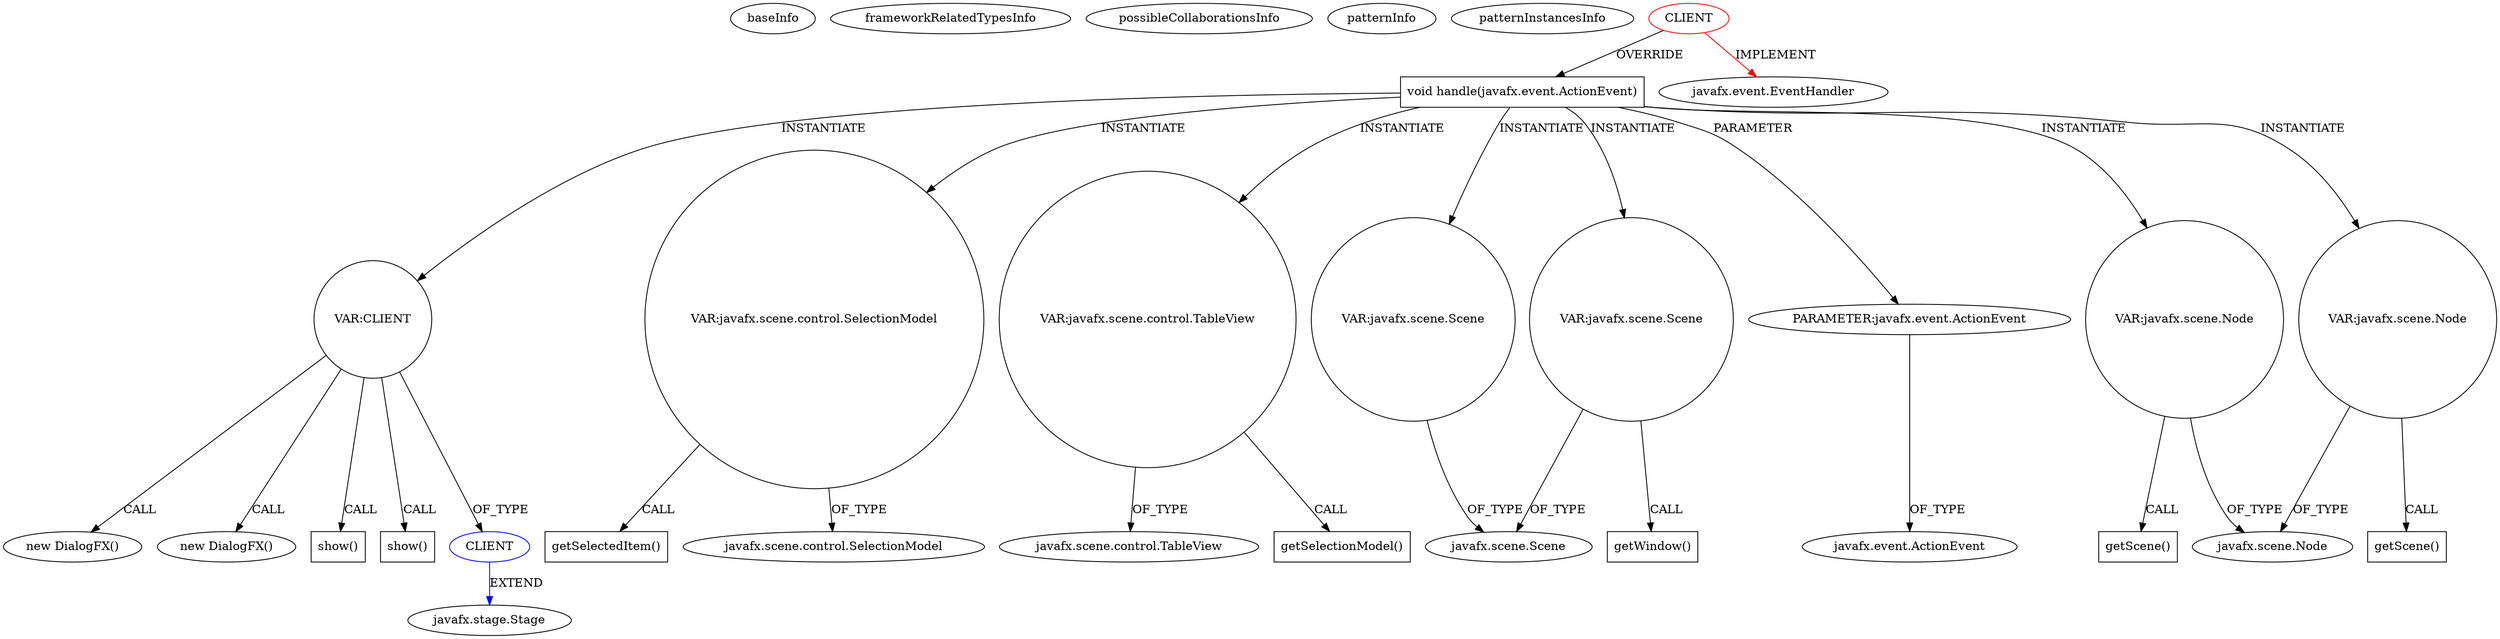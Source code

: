 digraph {
baseInfo[graphId=3401,category="pattern",isAnonymous=false,possibleRelation=true]
frameworkRelatedTypesInfo[0="javafx.event.EventHandler"]
possibleCollaborationsInfo[0="3401~INSTANTIATION-OVERRIDING_METHOD_DECLARATION-~javafx.event.EventHandler ~javafx.stage.Stage ~false~false"]
patternInfo[frequency=2.0,patternRootClient=0]
patternInstancesInfo[0="c1um5y-ShotPatterns~/c1um5y-ShotPatterns/ShotPatterns-master/src/org/shotpatterns/ui/ShotPatternsFX.java~DeleteButtonHandler~2234",1="c1um5y-ShotPatterns~/c1um5y-ShotPatterns/ShotPatterns-master/src/org/shotpatterns/ui/ShotPatternsFX.java~SearchSimilarMoviesButtonHandler~2233"]
11[label="new DialogFX()",vertexType="CONSTRUCTOR_CALL",isFrameworkType=false]
12[label="VAR:CLIENT",vertexType="VARIABLE_EXPRESION",isFrameworkType=false,shape=circle]
2[label="void handle(javafx.event.ActionEvent)",vertexType="OVERRIDING_METHOD_DECLARATION",isFrameworkType=false,shape=box]
0[label="CLIENT",vertexType="ROOT_CLIENT_CLASS_DECLARATION",isFrameworkType=false,color=red]
31[label="new DialogFX()",vertexType="CONSTRUCTOR_CALL",isFrameworkType=false]
40[label="show()",vertexType="INSIDE_CALL",isFrameworkType=false,shape=box]
22[label="show()",vertexType="INSIDE_CALL",isFrameworkType=false,shape=box]
5[label="VAR:javafx.scene.control.SelectionModel",vertexType="VARIABLE_EXPRESION",isFrameworkType=false,shape=circle]
6[label="getSelectedItem()",vertexType="INSIDE_CALL",isFrameworkType=false,shape=box]
7[label="javafx.scene.control.SelectionModel",vertexType="FRAMEWORK_CLASS_TYPE",isFrameworkType=false]
1[label="javafx.event.EventHandler",vertexType="FRAMEWORK_INTERFACE_TYPE",isFrameworkType=false]
8[label="VAR:javafx.scene.control.TableView",vertexType="VARIABLE_EXPRESION",isFrameworkType=false,shape=circle]
10[label="javafx.scene.control.TableView",vertexType="FRAMEWORK_CLASS_TYPE",isFrameworkType=false]
54[label="VAR:javafx.scene.Scene",vertexType="VARIABLE_EXPRESION",isFrameworkType=false,shape=circle]
69[label="VAR:javafx.scene.Scene",vertexType="VARIABLE_EXPRESION",isFrameworkType=false,shape=circle]
3[label="PARAMETER:javafx.event.ActionEvent",vertexType="PARAMETER_DECLARATION",isFrameworkType=false]
4[label="javafx.event.ActionEvent",vertexType="FRAMEWORK_CLASS_TYPE",isFrameworkType=false]
70[label="getWindow()",vertexType="INSIDE_CALL",isFrameworkType=false,shape=box]
9[label="getSelectionModel()",vertexType="INSIDE_CALL",isFrameworkType=false,shape=box]
17[label="javafx.scene.Scene",vertexType="FRAMEWORK_CLASS_TYPE",isFrameworkType=false]
13[label="CLIENT",vertexType="REFERENCE_CLIENT_CLASS_DECLARATION",isFrameworkType=false,color=blue]
14[label="javafx.stage.Stage",vertexType="FRAMEWORK_CLASS_TYPE",isFrameworkType=false]
36[label="VAR:javafx.scene.Node",vertexType="VARIABLE_EXPRESION",isFrameworkType=false,shape=circle]
37[label="getScene()",vertexType="INSIDE_CALL",isFrameworkType=false,shape=box]
20[label="javafx.scene.Node",vertexType="FRAMEWORK_CLASS_TYPE",isFrameworkType=false]
18[label="VAR:javafx.scene.Node",vertexType="VARIABLE_EXPRESION",isFrameworkType=false,shape=circle]
19[label="getScene()",vertexType="INSIDE_CALL",isFrameworkType=false,shape=box]
2->8[label="INSTANTIATE"]
2->18[label="INSTANTIATE"]
12->40[label="CALL"]
2->5[label="INSTANTIATE"]
5->6[label="CALL"]
2->54[label="INSTANTIATE"]
2->3[label="PARAMETER"]
2->69[label="INSTANTIATE"]
2->36[label="INSTANTIATE"]
12->22[label="CALL"]
3->4[label="OF_TYPE"]
13->14[label="EXTEND",color=blue]
12->11[label="CALL"]
2->12[label="INSTANTIATE"]
12->13[label="OF_TYPE"]
36->37[label="CALL"]
0->1[label="IMPLEMENT",color=red]
8->10[label="OF_TYPE"]
18->20[label="OF_TYPE"]
5->7[label="OF_TYPE"]
69->70[label="CALL"]
69->17[label="OF_TYPE"]
0->2[label="OVERRIDE"]
36->20[label="OF_TYPE"]
18->19[label="CALL"]
54->17[label="OF_TYPE"]
8->9[label="CALL"]
12->31[label="CALL"]
}
